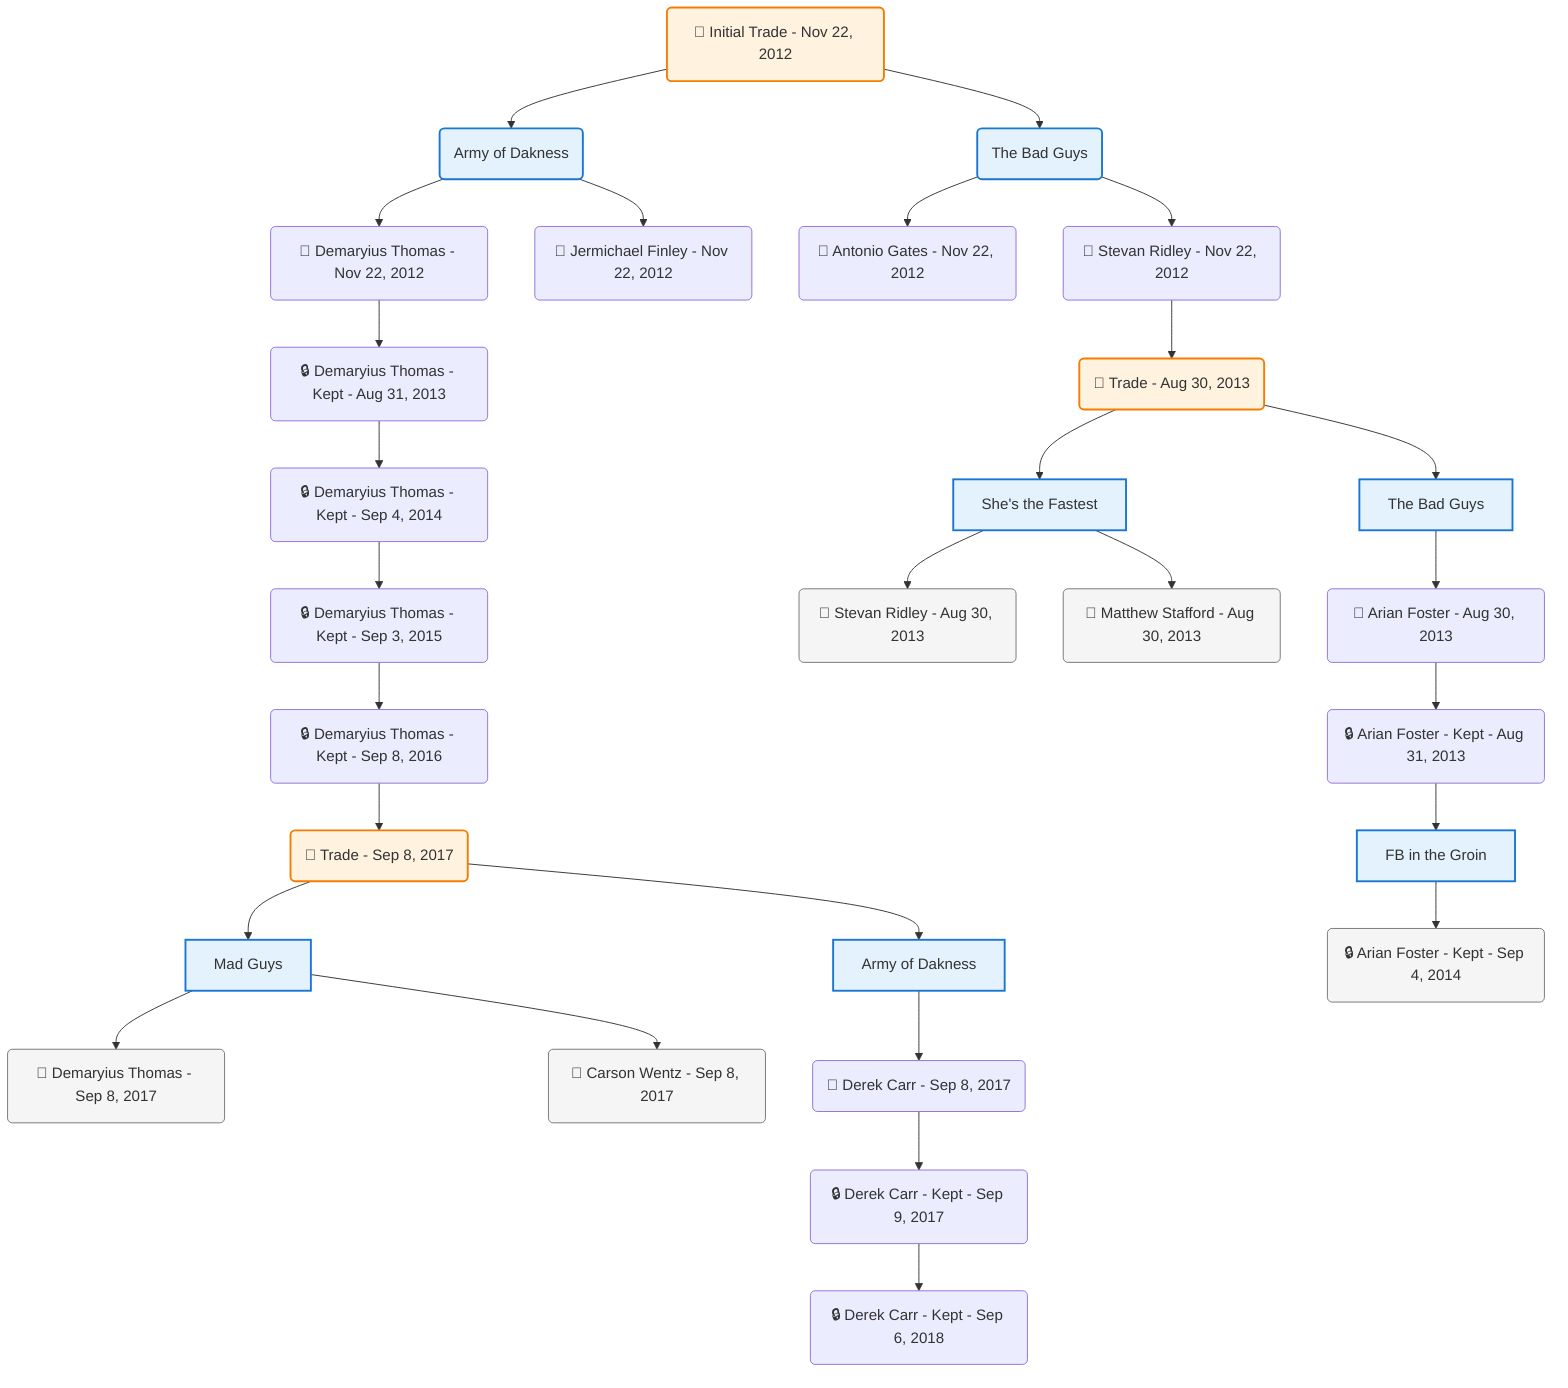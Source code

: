 flowchart TD

    TRADE_MAIN("🔄 Initial Trade - Nov 22, 2012")
    TEAM_1("Army of Dakness")
    TEAM_2("The Bad Guys")
    NODE_1523837d-5dd5-48fe-9551-501ee95f3331("🔄 Demaryius Thomas - Nov 22, 2012")
    NODE_51923dae-c52b-41c7-a18b-95191edfa5c4("🔒 Demaryius Thomas - Kept - Aug 31, 2013")
    NODE_5b56d2cd-5dec-4fe6-8550-b1b039a482aa("🔒 Demaryius Thomas - Kept - Sep 4, 2014")
    NODE_33484719-86fc-4e27-b5ae-bbde9b4e13d6("🔒 Demaryius Thomas - Kept - Sep 3, 2015")
    NODE_2905d761-34f2-4f10-a5ec-cf933ab8f23a("🔒 Demaryius Thomas - Kept - Sep 8, 2016")
    TRADE_1512637a-8767-4366-8f71-a1382d1ef73c_3("🔄 Trade - Sep 8, 2017")
    TEAM_f5908944-6efd-40eb-af54-6c53004e0e2f_4["Mad Guys"]
    NODE_3e362c16-8d46-4816-8b34-c97d7d5f22a8("🔄 Demaryius Thomas - Sep 8, 2017")
    NODE_bfc3c646-2d3f-4718-a1bd-d90534b65d23("🔄 Carson Wentz - Sep 8, 2017")
    TEAM_40f7599b-e68f-4bf4-9553-bf7e10924635_5["Army of Dakness"]
    NODE_d4968193-a84f-45f0-81e8-13b58a56750c("🔄 Derek Carr - Sep 8, 2017")
    NODE_1b36bebc-d9fe-40fc-aeb4-19a3784f0a7b("🔒 Derek Carr - Kept - Sep 9, 2017")
    NODE_5efdf462-db34-4040-a35d-23444624494a("🔒 Derek Carr - Kept - Sep 6, 2018")
    NODE_eaf136b0-3c39-4c92-95e1-ad94ffe5faa6("🔄 Antonio Gates - Nov 22, 2012")
    NODE_aa3a7d2a-0f7c-435a-a80d-b0223140f992("🔄 Jermichael Finley - Nov 22, 2012")
    NODE_1b036d22-1900-456e-9dd4-bb93de24fa83("🔄 Stevan Ridley - Nov 22, 2012")
    TRADE_e5b822b1-b71a-43ad-8e60-ee202051fb4c_6("🔄 Trade - Aug 30, 2013")
    TEAM_4449259f-64af-44fd-9235-1facc0926234_7["She's the Fastest"]
    NODE_85244198-fd54-4009-b7dd-bb08d103d451("🔄 Stevan Ridley - Aug 30, 2013")
    NODE_c267c6ac-4307-4620-b39b-9e1a9fbb376c("🔄 Matthew Stafford - Aug 30, 2013")
    TEAM_b2220d1a-ff75-4622-9757-09978901110f_8["The Bad Guys"]
    NODE_38c29b2e-3dcd-4826-a36b-12f6ab2aed0e("🔄 Arian Foster - Aug 30, 2013")
    NODE_8687282a-e534-4866-971f-c39adb56e085("🔒 Arian Foster - Kept - Aug 31, 2013")
    TEAM_f483ecf1-cd17-4991-854b-e52dfc957b45_9["FB in the Groin"]
    NODE_ada06d8a-119b-4f11-860e-d09e84f0da7a("🔒 Arian Foster - Kept - Sep 4, 2014")

    TRADE_MAIN --> TEAM_1
    TRADE_MAIN --> TEAM_2
    TEAM_1 --> NODE_1523837d-5dd5-48fe-9551-501ee95f3331
    NODE_1523837d-5dd5-48fe-9551-501ee95f3331 --> NODE_51923dae-c52b-41c7-a18b-95191edfa5c4
    NODE_51923dae-c52b-41c7-a18b-95191edfa5c4 --> NODE_5b56d2cd-5dec-4fe6-8550-b1b039a482aa
    NODE_5b56d2cd-5dec-4fe6-8550-b1b039a482aa --> NODE_33484719-86fc-4e27-b5ae-bbde9b4e13d6
    NODE_33484719-86fc-4e27-b5ae-bbde9b4e13d6 --> NODE_2905d761-34f2-4f10-a5ec-cf933ab8f23a
    NODE_2905d761-34f2-4f10-a5ec-cf933ab8f23a --> TRADE_1512637a-8767-4366-8f71-a1382d1ef73c_3
    TRADE_1512637a-8767-4366-8f71-a1382d1ef73c_3 --> TEAM_f5908944-6efd-40eb-af54-6c53004e0e2f_4
    TEAM_f5908944-6efd-40eb-af54-6c53004e0e2f_4 --> NODE_3e362c16-8d46-4816-8b34-c97d7d5f22a8
    TEAM_f5908944-6efd-40eb-af54-6c53004e0e2f_4 --> NODE_bfc3c646-2d3f-4718-a1bd-d90534b65d23
    TRADE_1512637a-8767-4366-8f71-a1382d1ef73c_3 --> TEAM_40f7599b-e68f-4bf4-9553-bf7e10924635_5
    TEAM_40f7599b-e68f-4bf4-9553-bf7e10924635_5 --> NODE_d4968193-a84f-45f0-81e8-13b58a56750c
    NODE_d4968193-a84f-45f0-81e8-13b58a56750c --> NODE_1b36bebc-d9fe-40fc-aeb4-19a3784f0a7b
    NODE_1b36bebc-d9fe-40fc-aeb4-19a3784f0a7b --> NODE_5efdf462-db34-4040-a35d-23444624494a
    TEAM_2 --> NODE_eaf136b0-3c39-4c92-95e1-ad94ffe5faa6
    TEAM_1 --> NODE_aa3a7d2a-0f7c-435a-a80d-b0223140f992
    TEAM_2 --> NODE_1b036d22-1900-456e-9dd4-bb93de24fa83
    NODE_1b036d22-1900-456e-9dd4-bb93de24fa83 --> TRADE_e5b822b1-b71a-43ad-8e60-ee202051fb4c_6
    TRADE_e5b822b1-b71a-43ad-8e60-ee202051fb4c_6 --> TEAM_4449259f-64af-44fd-9235-1facc0926234_7
    TEAM_4449259f-64af-44fd-9235-1facc0926234_7 --> NODE_85244198-fd54-4009-b7dd-bb08d103d451
    TEAM_4449259f-64af-44fd-9235-1facc0926234_7 --> NODE_c267c6ac-4307-4620-b39b-9e1a9fbb376c
    TRADE_e5b822b1-b71a-43ad-8e60-ee202051fb4c_6 --> TEAM_b2220d1a-ff75-4622-9757-09978901110f_8
    TEAM_b2220d1a-ff75-4622-9757-09978901110f_8 --> NODE_38c29b2e-3dcd-4826-a36b-12f6ab2aed0e
    NODE_38c29b2e-3dcd-4826-a36b-12f6ab2aed0e --> NODE_8687282a-e534-4866-971f-c39adb56e085
    NODE_8687282a-e534-4866-971f-c39adb56e085 --> TEAM_f483ecf1-cd17-4991-854b-e52dfc957b45_9
    TEAM_f483ecf1-cd17-4991-854b-e52dfc957b45_9 --> NODE_ada06d8a-119b-4f11-860e-d09e84f0da7a

    %% Node styling
    classDef teamNode fill:#e3f2fd,stroke:#1976d2,stroke-width:2px
    classDef tradeNode fill:#fff3e0,stroke:#f57c00,stroke-width:2px
    classDef playerNode fill:#f3e5f5,stroke:#7b1fa2,stroke-width:1px
    classDef nonRootPlayerNode fill:#f5f5f5,stroke:#757575,stroke-width:1px
    classDef endNode fill:#ffebee,stroke:#c62828,stroke-width:2px
    classDef waiverNode fill:#e8f5e8,stroke:#388e3c,stroke-width:2px
    classDef championshipNode fill:#fff9c4,stroke:#f57f17,stroke-width:3px

    class TEAM_1,TEAM_2,TEAM_f5908944-6efd-40eb-af54-6c53004e0e2f_4,TEAM_40f7599b-e68f-4bf4-9553-bf7e10924635_5,TEAM_4449259f-64af-44fd-9235-1facc0926234_7,TEAM_b2220d1a-ff75-4622-9757-09978901110f_8,TEAM_f483ecf1-cd17-4991-854b-e52dfc957b45_9 teamNode
    class NODE_3e362c16-8d46-4816-8b34-c97d7d5f22a8,NODE_bfc3c646-2d3f-4718-a1bd-d90534b65d23,NODE_85244198-fd54-4009-b7dd-bb08d103d451,NODE_c267c6ac-4307-4620-b39b-9e1a9fbb376c,NODE_ada06d8a-119b-4f11-860e-d09e84f0da7a nonRootPlayerNode
    class TRADE_MAIN,TRADE_1512637a-8767-4366-8f71-a1382d1ef73c_3,TRADE_e5b822b1-b71a-43ad-8e60-ee202051fb4c_6 tradeNode